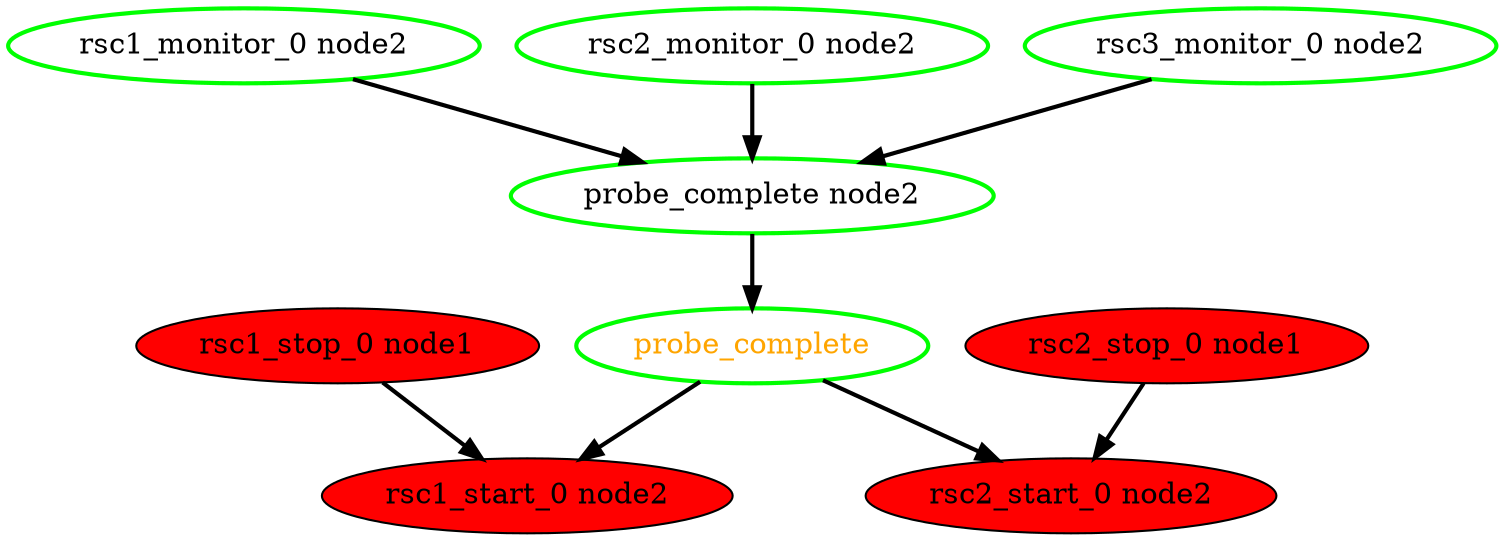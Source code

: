 digraph "g" {
	size = "30,30"
"rsc1_stop_0 node1" [ font_color=purple style=filled fillcolor=red ]
"probe_complete" [ style=bold color="green" fontcolor="orange" ]
"probe_complete node2" [ style=bold color="green" fontcolor="black" ]
"rsc1_monitor_0 node2" [ style=bold color="green" fontcolor="black" ]
"rsc2_monitor_0 node2" [ style=bold color="green" fontcolor="black" ]
"rsc3_monitor_0 node2" [ style=bold color="green" fontcolor="black" ]
"rsc1_start_0 node2" [ font_color=purple style=filled fillcolor=red ]
"rsc2_stop_0 node1" [ font_color=purple style=filled fillcolor=red ]
"rsc2_start_0 node2" [ font_color=purple style=filled fillcolor=red ]
"probe_complete node2" -> "probe_complete" [ style = bold]
"rsc1_monitor_0 node2" -> "probe_complete node2" [ style = bold]
"rsc2_monitor_0 node2" -> "probe_complete node2" [ style = bold]
"rsc3_monitor_0 node2" -> "probe_complete node2" [ style = bold]
"probe_complete" -> "rsc1_start_0 node2" [ style = bold]
"rsc1_stop_0 node1" -> "rsc1_start_0 node2" [ style = bold]
"probe_complete" -> "rsc2_start_0 node2" [ style = bold]
"rsc2_stop_0 node1" -> "rsc2_start_0 node2" [ style = bold]
}
